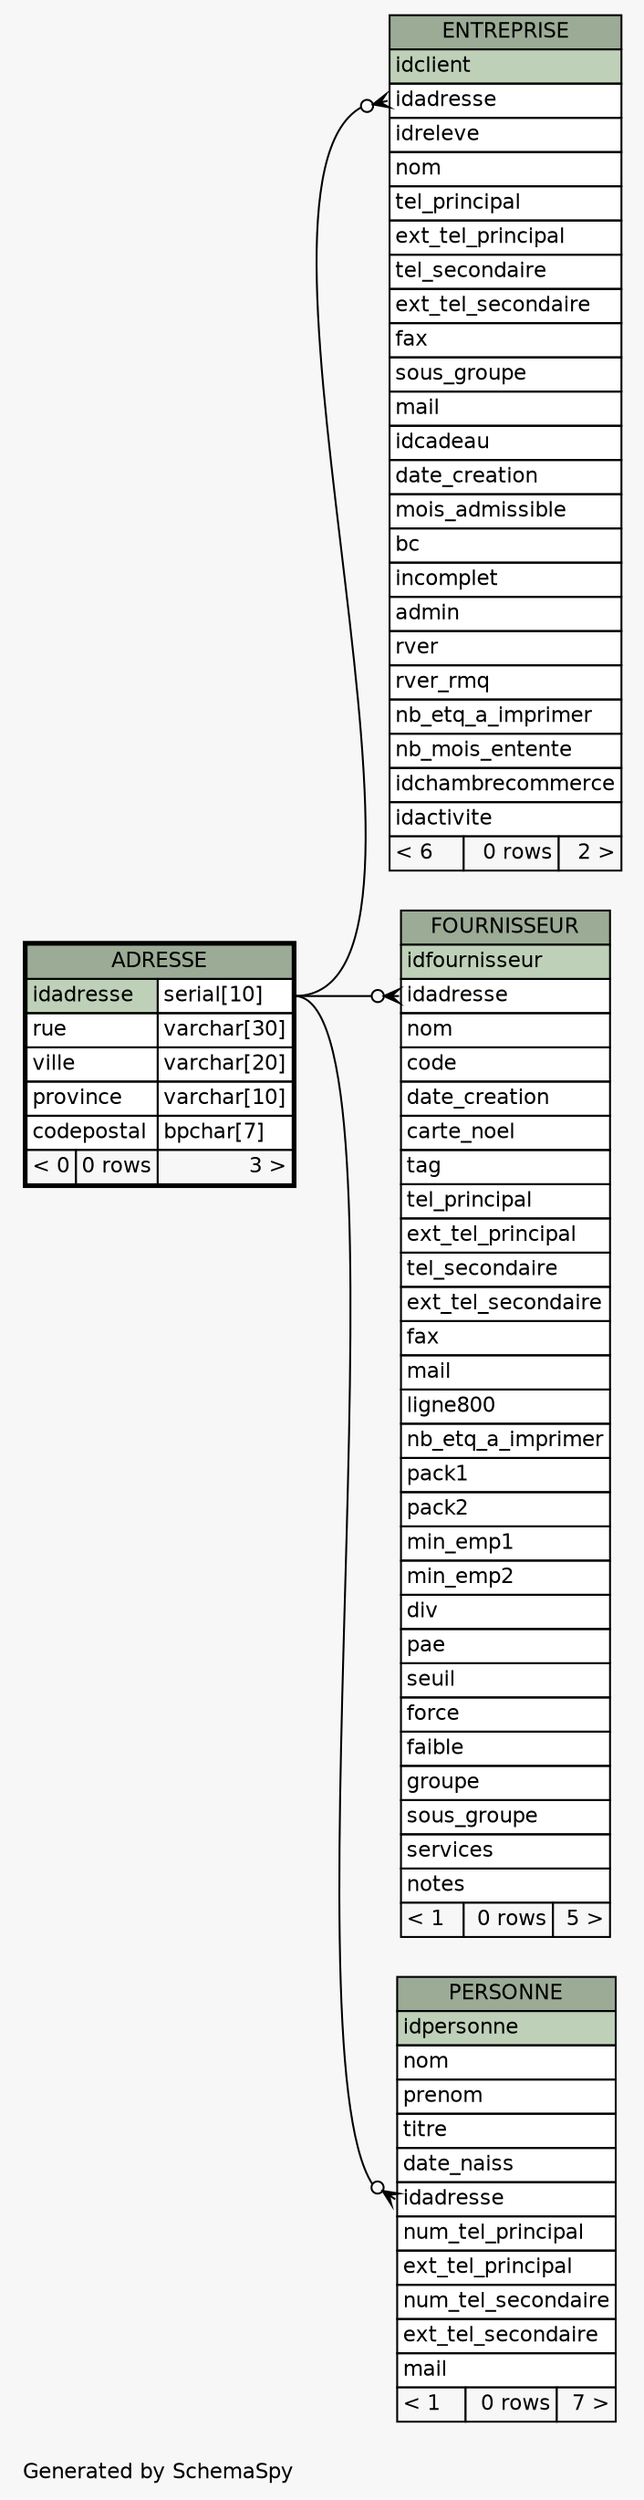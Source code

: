 // dot 2.40.1 on Mac OS X 10.12.5
// SchemaSpy rev 590
digraph "oneDegreeRelationshipsDiagram" {
  graph [
    rankdir="RL"
    bgcolor="#f7f7f7"
    label="\nGenerated by SchemaSpy"
    labeljust="l"
    nodesep="0.18"
    ranksep="0.46"
    fontname="Helvetica"
    fontsize="11"
  ];
  node [
    fontname="Helvetica"
    fontsize="11"
    shape="plaintext"
  ];
  edge [
    arrowsize="0.8"
  ];
  "ENTREPRISE":"idadresse":w -> "ADRESSE":"idadresse.type":e [arrowhead=none dir=back arrowtail=crowodot];
  "FOURNISSEUR":"idadresse":w -> "ADRESSE":"idadresse.type":e [arrowhead=none dir=back arrowtail=crowodot];
  "PERSONNE":"idadresse":w -> "ADRESSE":"idadresse.type":e [arrowhead=none dir=back arrowtail=crowodot];
  "ADRESSE" [
    label=<
    <TABLE BORDER="2" CELLBORDER="1" CELLSPACING="0" BGCOLOR="#ffffff">
      <TR><TD COLSPAN="3" BGCOLOR="#9bab96" ALIGN="CENTER">ADRESSE</TD></TR>
      <TR><TD PORT="idadresse" COLSPAN="2" BGCOLOR="#bed1b8" ALIGN="LEFT">idadresse</TD><TD PORT="idadresse.type" ALIGN="LEFT">serial[10]</TD></TR>
      <TR><TD PORT="rue" COLSPAN="2" ALIGN="LEFT">rue</TD><TD PORT="rue.type" ALIGN="LEFT">varchar[30]</TD></TR>
      <TR><TD PORT="ville" COLSPAN="2" ALIGN="LEFT">ville</TD><TD PORT="ville.type" ALIGN="LEFT">varchar[20]</TD></TR>
      <TR><TD PORT="province" COLSPAN="2" ALIGN="LEFT">province</TD><TD PORT="province.type" ALIGN="LEFT">varchar[10]</TD></TR>
      <TR><TD PORT="codepostal" COLSPAN="2" ALIGN="LEFT">codepostal</TD><TD PORT="codepostal.type" ALIGN="LEFT">bpchar[7]</TD></TR>
      <TR><TD ALIGN="LEFT" BGCOLOR="#f7f7f7">&lt; 0</TD><TD ALIGN="RIGHT" BGCOLOR="#f7f7f7">0 rows</TD><TD ALIGN="RIGHT" BGCOLOR="#f7f7f7">3 &gt;</TD></TR>
    </TABLE>>
    URL="ADRESSE.html"
    tooltip="ADRESSE"
  ];
  "ENTREPRISE" [
    label=<
    <TABLE BORDER="0" CELLBORDER="1" CELLSPACING="0" BGCOLOR="#ffffff">
      <TR><TD COLSPAN="3" BGCOLOR="#9bab96" ALIGN="CENTER">ENTREPRISE</TD></TR>
      <TR><TD PORT="idclient" COLSPAN="3" BGCOLOR="#bed1b8" ALIGN="LEFT">idclient</TD></TR>
      <TR><TD PORT="idadresse" COLSPAN="3" ALIGN="LEFT">idadresse</TD></TR>
      <TR><TD PORT="idreleve" COLSPAN="3" ALIGN="LEFT">idreleve</TD></TR>
      <TR><TD PORT="nom" COLSPAN="3" ALIGN="LEFT">nom</TD></TR>
      <TR><TD PORT="tel_principal" COLSPAN="3" ALIGN="LEFT">tel_principal</TD></TR>
      <TR><TD PORT="ext_tel_principal" COLSPAN="3" ALIGN="LEFT">ext_tel_principal</TD></TR>
      <TR><TD PORT="tel_secondaire" COLSPAN="3" ALIGN="LEFT">tel_secondaire</TD></TR>
      <TR><TD PORT="ext_tel_secondaire" COLSPAN="3" ALIGN="LEFT">ext_tel_secondaire</TD></TR>
      <TR><TD PORT="fax" COLSPAN="3" ALIGN="LEFT">fax</TD></TR>
      <TR><TD PORT="sous_groupe" COLSPAN="3" ALIGN="LEFT">sous_groupe</TD></TR>
      <TR><TD PORT="mail" COLSPAN="3" ALIGN="LEFT">mail</TD></TR>
      <TR><TD PORT="idcadeau" COLSPAN="3" ALIGN="LEFT">idcadeau</TD></TR>
      <TR><TD PORT="date_creation" COLSPAN="3" ALIGN="LEFT">date_creation</TD></TR>
      <TR><TD PORT="mois_admissible" COLSPAN="3" ALIGN="LEFT">mois_admissible</TD></TR>
      <TR><TD PORT="bc" COLSPAN="3" ALIGN="LEFT">bc</TD></TR>
      <TR><TD PORT="incomplet" COLSPAN="3" ALIGN="LEFT">incomplet</TD></TR>
      <TR><TD PORT="admin" COLSPAN="3" ALIGN="LEFT">admin</TD></TR>
      <TR><TD PORT="rver" COLSPAN="3" ALIGN="LEFT">rver</TD></TR>
      <TR><TD PORT="rver_rmq" COLSPAN="3" ALIGN="LEFT">rver_rmq</TD></TR>
      <TR><TD PORT="nb_etq_a_imprimer" COLSPAN="3" ALIGN="LEFT">nb_etq_a_imprimer</TD></TR>
      <TR><TD PORT="nb_mois_entente" COLSPAN="3" ALIGN="LEFT">nb_mois_entente</TD></TR>
      <TR><TD PORT="idchambrecommerce" COLSPAN="3" ALIGN="LEFT">idchambrecommerce</TD></TR>
      <TR><TD PORT="idactivite" COLSPAN="3" ALIGN="LEFT">idactivite</TD></TR>
      <TR><TD ALIGN="LEFT" BGCOLOR="#f7f7f7">&lt; 6</TD><TD ALIGN="RIGHT" BGCOLOR="#f7f7f7">0 rows</TD><TD ALIGN="RIGHT" BGCOLOR="#f7f7f7">2 &gt;</TD></TR>
    </TABLE>>
    URL="ENTREPRISE.html"
    tooltip="ENTREPRISE"
  ];
  "FOURNISSEUR" [
    label=<
    <TABLE BORDER="0" CELLBORDER="1" CELLSPACING="0" BGCOLOR="#ffffff">
      <TR><TD COLSPAN="3" BGCOLOR="#9bab96" ALIGN="CENTER">FOURNISSEUR</TD></TR>
      <TR><TD PORT="idfournisseur" COLSPAN="3" BGCOLOR="#bed1b8" ALIGN="LEFT">idfournisseur</TD></TR>
      <TR><TD PORT="idadresse" COLSPAN="3" ALIGN="LEFT">idadresse</TD></TR>
      <TR><TD PORT="nom" COLSPAN="3" ALIGN="LEFT">nom</TD></TR>
      <TR><TD PORT="code" COLSPAN="3" ALIGN="LEFT">code</TD></TR>
      <TR><TD PORT="date_creation" COLSPAN="3" ALIGN="LEFT">date_creation</TD></TR>
      <TR><TD PORT="carte_noel" COLSPAN="3" ALIGN="LEFT">carte_noel</TD></TR>
      <TR><TD PORT="tag" COLSPAN="3" ALIGN="LEFT">tag</TD></TR>
      <TR><TD PORT="tel_principal" COLSPAN="3" ALIGN="LEFT">tel_principal</TD></TR>
      <TR><TD PORT="ext_tel_principal" COLSPAN="3" ALIGN="LEFT">ext_tel_principal</TD></TR>
      <TR><TD PORT="tel_secondaire" COLSPAN="3" ALIGN="LEFT">tel_secondaire</TD></TR>
      <TR><TD PORT="ext_tel_secondaire" COLSPAN="3" ALIGN="LEFT">ext_tel_secondaire</TD></TR>
      <TR><TD PORT="fax" COLSPAN="3" ALIGN="LEFT">fax</TD></TR>
      <TR><TD PORT="mail" COLSPAN="3" ALIGN="LEFT">mail</TD></TR>
      <TR><TD PORT="ligne800" COLSPAN="3" ALIGN="LEFT">ligne800</TD></TR>
      <TR><TD PORT="nb_etq_a_imprimer" COLSPAN="3" ALIGN="LEFT">nb_etq_a_imprimer</TD></TR>
      <TR><TD PORT="pack1" COLSPAN="3" ALIGN="LEFT">pack1</TD></TR>
      <TR><TD PORT="pack2" COLSPAN="3" ALIGN="LEFT">pack2</TD></TR>
      <TR><TD PORT="min_emp1" COLSPAN="3" ALIGN="LEFT">min_emp1</TD></TR>
      <TR><TD PORT="min_emp2" COLSPAN="3" ALIGN="LEFT">min_emp2</TD></TR>
      <TR><TD PORT="div" COLSPAN="3" ALIGN="LEFT">div</TD></TR>
      <TR><TD PORT="pae" COLSPAN="3" ALIGN="LEFT">pae</TD></TR>
      <TR><TD PORT="seuil" COLSPAN="3" ALIGN="LEFT">seuil</TD></TR>
      <TR><TD PORT="force" COLSPAN="3" ALIGN="LEFT">force</TD></TR>
      <TR><TD PORT="faible" COLSPAN="3" ALIGN="LEFT">faible</TD></TR>
      <TR><TD PORT="groupe" COLSPAN="3" ALIGN="LEFT">groupe</TD></TR>
      <TR><TD PORT="sous_groupe" COLSPAN="3" ALIGN="LEFT">sous_groupe</TD></TR>
      <TR><TD PORT="services" COLSPAN="3" ALIGN="LEFT">services</TD></TR>
      <TR><TD PORT="notes" COLSPAN="3" ALIGN="LEFT">notes</TD></TR>
      <TR><TD ALIGN="LEFT" BGCOLOR="#f7f7f7">&lt; 1</TD><TD ALIGN="RIGHT" BGCOLOR="#f7f7f7">0 rows</TD><TD ALIGN="RIGHT" BGCOLOR="#f7f7f7">5 &gt;</TD></TR>
    </TABLE>>
    URL="FOURNISSEUR.html"
    tooltip="FOURNISSEUR"
  ];
  "PERSONNE" [
    label=<
    <TABLE BORDER="0" CELLBORDER="1" CELLSPACING="0" BGCOLOR="#ffffff">
      <TR><TD COLSPAN="3" BGCOLOR="#9bab96" ALIGN="CENTER">PERSONNE</TD></TR>
      <TR><TD PORT="idpersonne" COLSPAN="3" BGCOLOR="#bed1b8" ALIGN="LEFT">idpersonne</TD></TR>
      <TR><TD PORT="nom" COLSPAN="3" ALIGN="LEFT">nom</TD></TR>
      <TR><TD PORT="prenom" COLSPAN="3" ALIGN="LEFT">prenom</TD></TR>
      <TR><TD PORT="titre" COLSPAN="3" ALIGN="LEFT">titre</TD></TR>
      <TR><TD PORT="date_naiss" COLSPAN="3" ALIGN="LEFT">date_naiss</TD></TR>
      <TR><TD PORT="idadresse" COLSPAN="3" ALIGN="LEFT">idadresse</TD></TR>
      <TR><TD PORT="num_tel_principal" COLSPAN="3" ALIGN="LEFT">num_tel_principal</TD></TR>
      <TR><TD PORT="ext_tel_principal" COLSPAN="3" ALIGN="LEFT">ext_tel_principal</TD></TR>
      <TR><TD PORT="num_tel_secondaire" COLSPAN="3" ALIGN="LEFT">num_tel_secondaire</TD></TR>
      <TR><TD PORT="ext_tel_secondaire" COLSPAN="3" ALIGN="LEFT">ext_tel_secondaire</TD></TR>
      <TR><TD PORT="mail" COLSPAN="3" ALIGN="LEFT">mail</TD></TR>
      <TR><TD ALIGN="LEFT" BGCOLOR="#f7f7f7">&lt; 1</TD><TD ALIGN="RIGHT" BGCOLOR="#f7f7f7">0 rows</TD><TD ALIGN="RIGHT" BGCOLOR="#f7f7f7">7 &gt;</TD></TR>
    </TABLE>>
    URL="PERSONNE.html"
    tooltip="PERSONNE"
  ];
}
